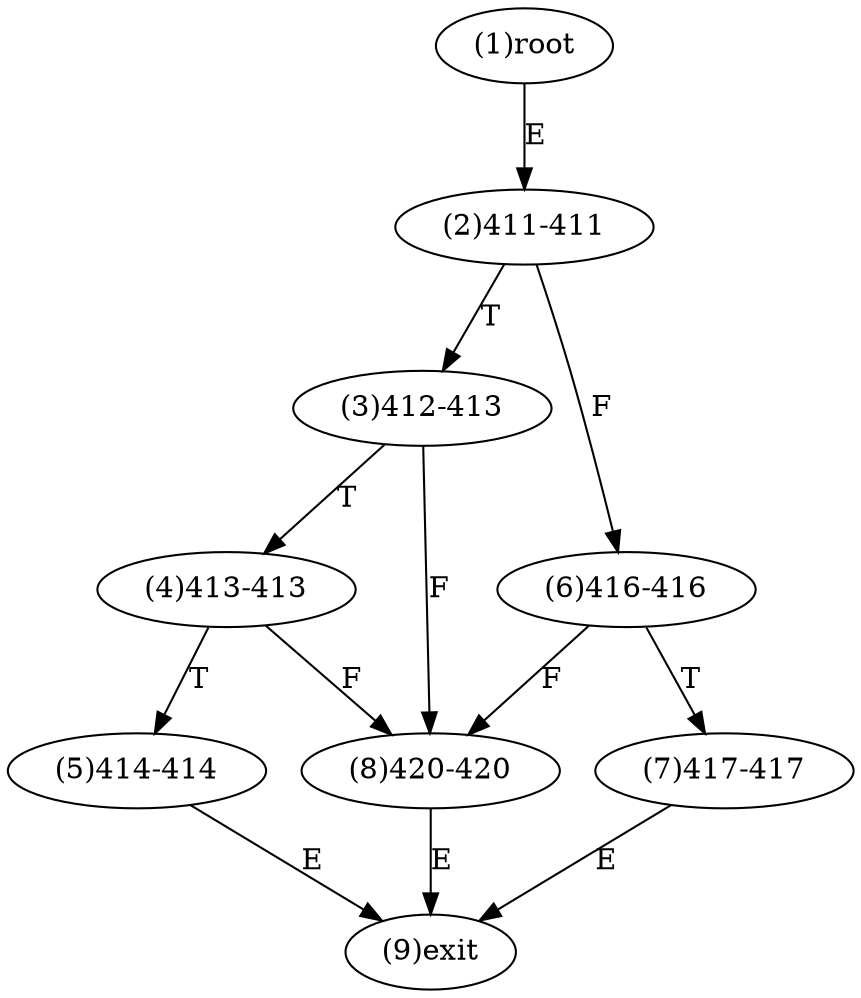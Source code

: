digraph "" { 
1[ label="(1)root"];
2[ label="(2)411-411"];
3[ label="(3)412-413"];
4[ label="(4)413-413"];
5[ label="(5)414-414"];
6[ label="(6)416-416"];
7[ label="(7)417-417"];
8[ label="(8)420-420"];
9[ label="(9)exit"];
1->2[ label="E"];
2->6[ label="F"];
2->3[ label="T"];
3->8[ label="F"];
3->4[ label="T"];
4->8[ label="F"];
4->5[ label="T"];
5->9[ label="E"];
6->8[ label="F"];
6->7[ label="T"];
7->9[ label="E"];
8->9[ label="E"];
}